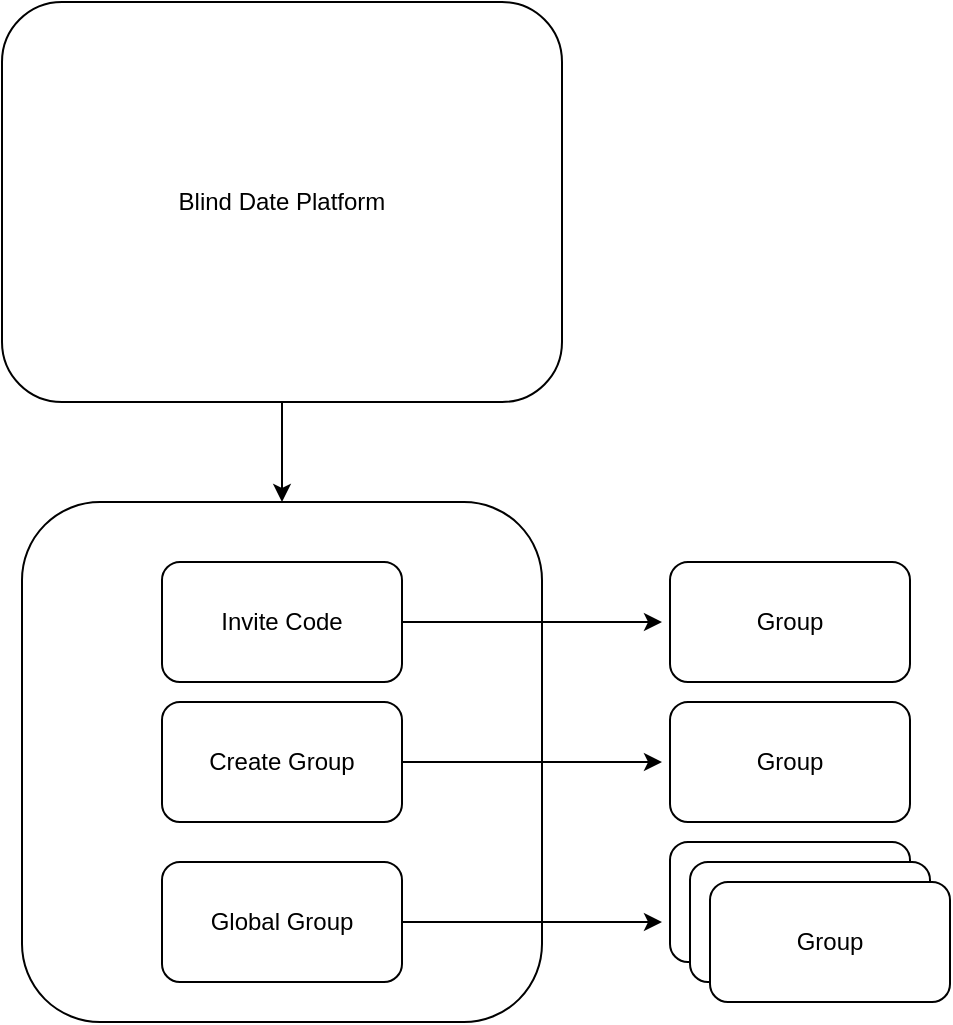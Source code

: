 <mxfile version="18.0.0" type="github">
  <diagram id="UWAthEfEnvusqKB0UQxu" name="Page-1">
    <mxGraphModel dx="809" dy="1115" grid="1" gridSize="10" guides="1" tooltips="1" connect="1" arrows="1" fold="1" page="1" pageScale="1" pageWidth="827" pageHeight="1169" math="0" shadow="0">
      <root>
        <mxCell id="0" />
        <mxCell id="1" parent="0" />
        <mxCell id="966YcsSU23yooCnuJUwa-8" value="" style="rounded=1;whiteSpace=wrap;html=1;" vertex="1" parent="1">
          <mxGeometry x="90" y="300" width="260" height="260" as="geometry" />
        </mxCell>
        <mxCell id="966YcsSU23yooCnuJUwa-1" value="Group" style="rounded=1;whiteSpace=wrap;html=1;" vertex="1" parent="1">
          <mxGeometry x="414" y="470" width="120" height="60" as="geometry" />
        </mxCell>
        <mxCell id="966YcsSU23yooCnuJUwa-9" style="edgeStyle=orthogonalEdgeStyle;rounded=0;orthogonalLoop=1;jettySize=auto;html=1;entryX=0.5;entryY=0;entryDx=0;entryDy=0;" edge="1" parent="1" source="966YcsSU23yooCnuJUwa-3" target="966YcsSU23yooCnuJUwa-8">
          <mxGeometry relative="1" as="geometry" />
        </mxCell>
        <mxCell id="966YcsSU23yooCnuJUwa-3" value="Blind Date Platform" style="rounded=1;whiteSpace=wrap;html=1;" vertex="1" parent="1">
          <mxGeometry x="80" y="50" width="280" height="200" as="geometry" />
        </mxCell>
        <mxCell id="966YcsSU23yooCnuJUwa-4" value="Group" style="rounded=1;whiteSpace=wrap;html=1;" vertex="1" parent="1">
          <mxGeometry x="424" y="480" width="120" height="60" as="geometry" />
        </mxCell>
        <mxCell id="966YcsSU23yooCnuJUwa-5" value="Group" style="rounded=1;whiteSpace=wrap;html=1;" vertex="1" parent="1">
          <mxGeometry x="434" y="490" width="120" height="60" as="geometry" />
        </mxCell>
        <mxCell id="966YcsSU23yooCnuJUwa-17" style="edgeStyle=orthogonalEdgeStyle;rounded=0;orthogonalLoop=1;jettySize=auto;html=1;" edge="1" parent="1" source="966YcsSU23yooCnuJUwa-6">
          <mxGeometry relative="1" as="geometry">
            <mxPoint x="410" y="360" as="targetPoint" />
          </mxGeometry>
        </mxCell>
        <mxCell id="966YcsSU23yooCnuJUwa-6" value="Invite Code" style="rounded=1;whiteSpace=wrap;html=1;" vertex="1" parent="1">
          <mxGeometry x="160" y="330" width="120" height="60" as="geometry" />
        </mxCell>
        <mxCell id="966YcsSU23yooCnuJUwa-13" style="edgeStyle=orthogonalEdgeStyle;rounded=0;orthogonalLoop=1;jettySize=auto;html=1;" edge="1" parent="1" source="966YcsSU23yooCnuJUwa-7">
          <mxGeometry relative="1" as="geometry">
            <mxPoint x="410" y="510" as="targetPoint" />
            <Array as="points" />
          </mxGeometry>
        </mxCell>
        <mxCell id="966YcsSU23yooCnuJUwa-7" value="Global Group" style="rounded=1;whiteSpace=wrap;html=1;" vertex="1" parent="1">
          <mxGeometry x="160" y="480" width="120" height="60" as="geometry" />
        </mxCell>
        <mxCell id="966YcsSU23yooCnuJUwa-11" value="Group" style="rounded=1;whiteSpace=wrap;html=1;" vertex="1" parent="1">
          <mxGeometry x="414" y="330" width="120" height="60" as="geometry" />
        </mxCell>
        <mxCell id="966YcsSU23yooCnuJUwa-16" style="edgeStyle=orthogonalEdgeStyle;rounded=0;orthogonalLoop=1;jettySize=auto;html=1;" edge="1" parent="1" source="966YcsSU23yooCnuJUwa-14">
          <mxGeometry relative="1" as="geometry">
            <mxPoint x="410" y="430" as="targetPoint" />
          </mxGeometry>
        </mxCell>
        <mxCell id="966YcsSU23yooCnuJUwa-14" value="Create Group" style="rounded=1;whiteSpace=wrap;html=1;" vertex="1" parent="1">
          <mxGeometry x="160" y="400" width="120" height="60" as="geometry" />
        </mxCell>
        <mxCell id="966YcsSU23yooCnuJUwa-15" value="Group" style="rounded=1;whiteSpace=wrap;html=1;" vertex="1" parent="1">
          <mxGeometry x="414" y="400" width="120" height="60" as="geometry" />
        </mxCell>
      </root>
    </mxGraphModel>
  </diagram>
</mxfile>

